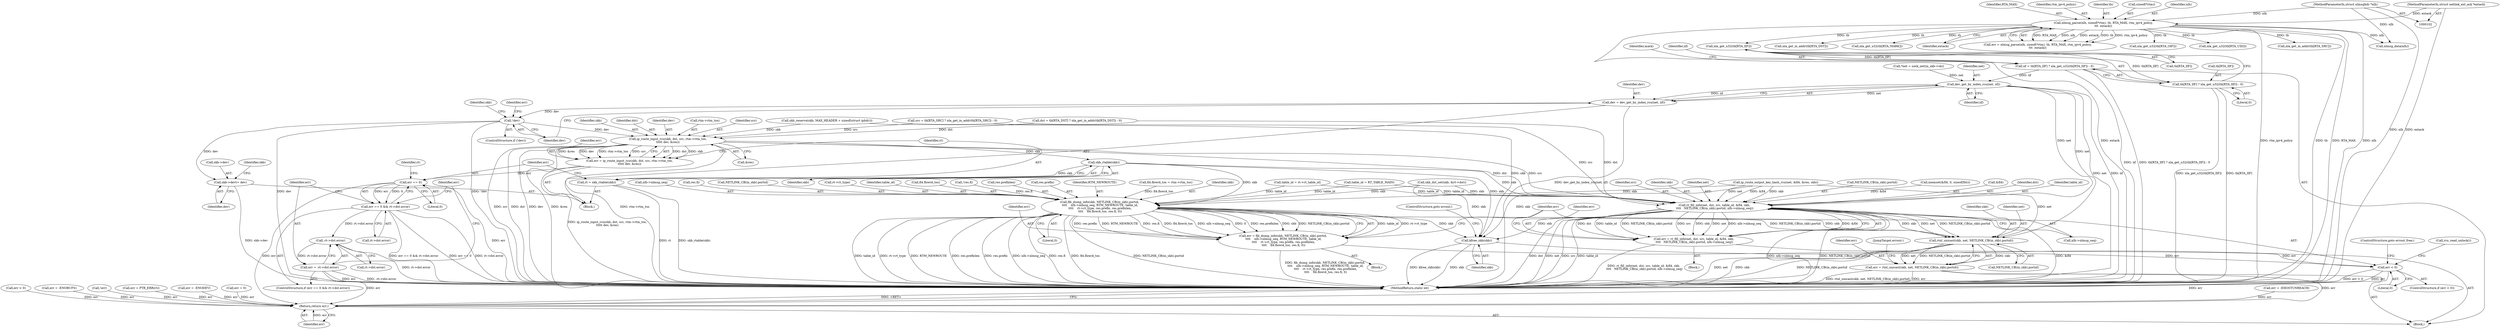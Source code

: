 digraph "0_linux_bc3aae2bbac46dd894c89db5d5e98f7f0ef9e205@array" {
"1000205" [label="(Call,nla_get_u32(tb[RTA_IIF]))"];
"1000141" [label="(Call,nlmsg_parse(nlh, sizeof(*rtm), tb, RTA_MAX, rtm_ipv4_policy,\n\t\t\t  extack))"];
"1000104" [label="(MethodParameterIn,struct nlmsghdr *nlh)"];
"1000105" [label="(MethodParameterIn,struct netlink_ext_ack *extack)"];
"1000199" [label="(Call,iif = tb[RTA_IIF] ? nla_get_u32(tb[RTA_IIF]) : 0)"];
"1000317" [label="(Call,dev_get_by_index_rcu(net, iif))"];
"1000315" [label="(Call,dev = dev_get_by_index_rcu(net, iif))"];
"1000321" [label="(Call,!dev)"];
"1000335" [label="(Call,skb->dev\t= dev)"];
"1000347" [label="(Call,ip_route_input_rcu(skb, dst, src, rtm->rtm_tos,\n\t\t\t\t\t dev, &res))"];
"1000345" [label="(Call,err = ip_route_input_rcu(skb, dst, src, rtm->rtm_tos,\n\t\t\t\t\t dev, &res))"];
"1000363" [label="(Call,err == 0)"];
"1000362" [label="(Call,err == 0 && rt->dst.error)"];
"1000373" [label="(Call,-rt->dst.error)"];
"1000371" [label="(Call,err = -rt->dst.error)"];
"1000526" [label="(Return,return err;)"];
"1000359" [label="(Call,skb_rtable(skb))"];
"1000357" [label="(Call,rt = skb_rtable(skb))"];
"1000464" [label="(Call,fib_dump_info(skb, NETLINK_CB(in_skb).portid,\n \t\t\t\t    nlh->nlmsg_seq, RTM_NEWROUTE, table_id,\n \t\t\t\t    rt->rt_type, res.prefix, res.prefixlen,\n \t\t\t\t    fl4.flowi4_tos, res.fi, 0))"];
"1000462" [label="(Call,err = fib_dump_info(skb, NETLINK_CB(in_skb).portid,\n \t\t\t\t    nlh->nlmsg_seq, RTM_NEWROUTE, table_id,\n \t\t\t\t    rt->rt_type, res.prefix, res.prefixlen,\n \t\t\t\t    fl4.flowi4_tos, res.fi, 0))"];
"1000511" [label="(Call,err < 0)"];
"1000518" [label="(Call,rtnl_unicast(skb, net, NETLINK_CB(in_skb).portid))"];
"1000516" [label="(Call,err = rtnl_unicast(skb, net, NETLINK_CB(in_skb).portid))"];
"1000530" [label="(Call,kfree_skb(skb))"];
"1000495" [label="(Call,rt_fill_info(net, dst, src, table_id, &fl4, skb,\n \t\t\t\t   NETLINK_CB(in_skb).portid, nlh->nlmsg_seq))"];
"1000493" [label="(Call,err = rt_fill_info(net, dst, src, table_id, &fl4, skb,\n \t\t\t\t   NETLINK_CB(in_skb).portid, nlh->nlmsg_seq))"];
"1000201" [label="(Call,tb[RTA_IIF] ? nla_get_u32(tb[RTA_IIF]) : 0)"];
"1000345" [label="(Call,err = ip_route_input_rcu(skb, dst, src, rtm->rtm_tos,\n\t\t\t\t\t dev, &res))"];
"1000519" [label="(Identifier,skb)"];
"1000498" [label="(Identifier,src)"];
"1000104" [label="(MethodParameterIn,struct nlmsghdr *nlh)"];
"1000438" [label="(Block,)"];
"1000105" [label="(MethodParameterIn,struct netlink_ext_ack *extack)"];
"1000351" [label="(Call,rtm->rtm_tos)"];
"1000194" [label="(Call,nla_get_in_addr(tb[RTA_DST]))"];
"1000280" [label="(Call,fl4.flowi4_tos = rtm->rtm_tos)"];
"1000457" [label="(Call,err = -EHOSTUNREACH)"];
"1000490" [label="(Literal,0)"];
"1000188" [label="(Call,dst = tb[RTA_DST] ? nla_get_in_addr(tb[RTA_DST]) : 0)"];
"1000355" [label="(Call,&res)"];
"1000321" [label="(Call,!dev)"];
"1000320" [label="(ControlStructure,if (!dev))"];
"1000368" [label="(Identifier,rt)"];
"1000361" [label="(ControlStructure,if (err == 0 && rt->dst.error))"];
"1000427" [label="(Call,table_id = rt->rt_table_id)"];
"1000316" [label="(Identifier,dev)"];
"1000530" [label="(Call,kfree_skb(skb))"];
"1000463" [label="(Identifier,err)"];
"1000331" [label="(Identifier,skb)"];
"1000362" [label="(Call,err == 0 && rt->dst.error)"];
"1000492" [label="(Block,)"];
"1000342" [label="(Identifier,skb)"];
"1000151" [label="(Call,err < 0)"];
"1000520" [label="(Identifier,net)"];
"1000502" [label="(Identifier,skb)"];
"1000496" [label="(Identifier,net)"];
"1000313" [label="(Block,)"];
"1000216" [label="(Call,nla_get_u32(tb[RTA_MARK]))"];
"1000527" [label="(Identifier,err)"];
"1000360" [label="(Identifier,skb)"];
"1000147" [label="(Identifier,RTA_MAX)"];
"1000148" [label="(Identifier,rtm_ipv4_policy)"];
"1000516" [label="(Call,err = rtnl_unicast(skb, net, NETLINK_CB(in_skb).portid))"];
"1000372" [label="(Identifier,err)"];
"1000319" [label="(Identifier,iif)"];
"1000510" [label="(ControlStructure,if (err < 0))"];
"1000106" [label="(Block,)"];
"1000177" [label="(Call,src = tb[RTA_SRC] ? nla_get_in_addr(tb[RTA_SRC]) : 0)"];
"1000359" [label="(Call,skb_rtable(skb))"];
"1000146" [label="(Identifier,tb)"];
"1000168" [label="(Call,err = -ENOBUFS)"];
"1000401" [label="(Call,skb_dst_set(skb, &rt->dst))"];
"1000512" [label="(Identifier,err)"];
"1000357" [label="(Call,rt = skb_rtable(skb))"];
"1000532" [label="(ControlStructure,goto errout;)"];
"1000474" [label="(Identifier,table_id)"];
"1000503" [label="(Call,NETLINK_CB(in_skb).portid)"];
"1000455" [label="(Call,!err)"];
"1000533" [label="(MethodReturn,static int)"];
"1000531" [label="(Identifier,skb)"];
"1000526" [label="(Return,return err;)"];
"1000149" [label="(Identifier,extack)"];
"1000315" [label="(Call,dev = dev_get_by_index_rcu(net, iif))"];
"1000139" [label="(Call,err = nlmsg_parse(nlh, sizeof(*rtm), tb, RTA_MAX, rtm_ipv4_policy,\n\t\t\t  extack))"];
"1000514" [label="(ControlStructure,goto errout_free;)"];
"1000374" [label="(Call,rt->dst.error)"];
"1000408" [label="(Identifier,err)"];
"1000108" [label="(Call,*net = sock_net(in_skb->sk))"];
"1000350" [label="(Identifier,src)"];
"1000484" [label="(Call,fl4.flowi4_tos)"];
"1000396" [label="(Call,err = PTR_ERR(rt))"];
"1000295" [label="(Call,nla_get_u32(tb[RTA_OIF]))"];
"1000440" [label="(Call,!res.fi)"];
"1000511" [label="(Call,err < 0)"];
"1000383" [label="(Call,ip_route_output_key_hash_rcu(net, &fl4, &res, skb))"];
"1000481" [label="(Call,res.prefixlen)"];
"1000513" [label="(Literal,0)"];
"1000206" [label="(Call,tb[RTA_IIF])"];
"1000318" [label="(Identifier,net)"];
"1000478" [label="(Call,res.prefix)"];
"1000473" [label="(Identifier,RTM_NEWROUTE)"];
"1000363" [label="(Call,err == 0)"];
"1000335" [label="(Call,skb->dev\t= dev)"];
"1000358" [label="(Identifier,rt)"];
"1000365" [label="(Literal,0)"];
"1000324" [label="(Call,err = -ENODEV)"];
"1000494" [label="(Identifier,err)"];
"1000371" [label="(Call,err = -rt->dst.error)"];
"1000325" [label="(Identifier,err)"];
"1000507" [label="(Call,nlh->nlmsg_seq)"];
"1000135" [label="(Call,table_id = RT_TABLE_MAIN)"];
"1000200" [label="(Identifier,iif)"];
"1000465" [label="(Identifier,skb)"];
"1000209" [label="(Literal,0)"];
"1000470" [label="(Call,nlh->nlmsg_seq)"];
"1000264" [label="(Call,memset(&fl4, 0, sizeof(fl4)))"];
"1000229" [label="(Call,nla_get_u32(tb[RTA_UID]))"];
"1000487" [label="(Call,res.fi)"];
"1000500" [label="(Call,&fl4)"];
"1000348" [label="(Identifier,skb)"];
"1000143" [label="(Call,sizeof(*rtm))"];
"1000339" [label="(Identifier,dev)"];
"1000521" [label="(Call,NETLINK_CB(in_skb).portid)"];
"1000258" [label="(Call,skb_reserve(skb, MAX_HEADER + sizeof(struct iphdr)))"];
"1000346" [label="(Identifier,err)"];
"1000322" [label="(Identifier,dev)"];
"1000349" [label="(Identifier,dst)"];
"1000464" [label="(Call,fib_dump_info(skb, NETLINK_CB(in_skb).portid,\n \t\t\t\t    nlh->nlmsg_seq, RTM_NEWROUTE, table_id,\n \t\t\t\t    rt->rt_type, res.prefix, res.prefixlen,\n \t\t\t\t    fl4.flowi4_tos, res.fi, 0))"];
"1000157" [label="(Call,nlmsg_data(nlh))"];
"1000354" [label="(Identifier,dev)"];
"1000211" [label="(Identifier,mark)"];
"1000517" [label="(Identifier,err)"];
"1000495" [label="(Call,rt_fill_info(net, dst, src, table_id, &fl4, skb,\n \t\t\t\t   NETLINK_CB(in_skb).portid, nlh->nlmsg_seq))"];
"1000183" [label="(Call,nla_get_in_addr(tb[RTA_SRC]))"];
"1000317" [label="(Call,dev_get_by_index_rcu(net, iif))"];
"1000373" [label="(Call,-rt->dst.error)"];
"1000462" [label="(Call,err = fib_dump_info(skb, NETLINK_CB(in_skb).portid,\n \t\t\t\t    nlh->nlmsg_seq, RTM_NEWROUTE, table_id,\n \t\t\t\t    rt->rt_type, res.prefix, res.prefixlen,\n \t\t\t\t    fl4.flowi4_tos, res.fi, 0))"];
"1000336" [label="(Call,skb->dev)"];
"1000201" [label="(Call,tb[RTA_IIF] ? nla_get_u32(tb[RTA_IIF]) : 0)"];
"1000525" [label="(JumpTarget,errout:)"];
"1000202" [label="(Call,tb[RTA_IIF])"];
"1000515" [label="(Call,rcu_read_unlock())"];
"1000199" [label="(Call,iif = tb[RTA_IIF] ? nla_get_u32(tb[RTA_IIF]) : 0)"];
"1000205" [label="(Call,nla_get_u32(tb[RTA_IIF]))"];
"1000390" [label="(Call,err = 0)"];
"1000466" [label="(Call,NETLINK_CB(in_skb).portid)"];
"1000493" [label="(Call,err = rt_fill_info(net, dst, src, table_id, &fl4, skb,\n \t\t\t\t   NETLINK_CB(in_skb).portid, nlh->nlmsg_seq))"];
"1000518" [label="(Call,rtnl_unicast(skb, net, NETLINK_CB(in_skb).portid))"];
"1000497" [label="(Identifier,dst)"];
"1000142" [label="(Identifier,nlh)"];
"1000499" [label="(Identifier,table_id)"];
"1000347" [label="(Call,ip_route_input_rcu(skb, dst, src, rtm->rtm_tos,\n\t\t\t\t\t dev, &res))"];
"1000141" [label="(Call,nlmsg_parse(nlh, sizeof(*rtm), tb, RTA_MAX, rtm_ipv4_policy,\n\t\t\t  extack))"];
"1000366" [label="(Call,rt->dst.error)"];
"1000475" [label="(Call,rt->rt_type)"];
"1000364" [label="(Identifier,err)"];
"1000205" -> "1000201"  [label="AST: "];
"1000205" -> "1000206"  [label="CFG: "];
"1000206" -> "1000205"  [label="AST: "];
"1000201" -> "1000205"  [label="CFG: "];
"1000205" -> "1000199"  [label="DDG: tb[RTA_IIF]"];
"1000205" -> "1000201"  [label="DDG: tb[RTA_IIF]"];
"1000141" -> "1000205"  [label="DDG: tb"];
"1000141" -> "1000139"  [label="AST: "];
"1000141" -> "1000149"  [label="CFG: "];
"1000142" -> "1000141"  [label="AST: "];
"1000143" -> "1000141"  [label="AST: "];
"1000146" -> "1000141"  [label="AST: "];
"1000147" -> "1000141"  [label="AST: "];
"1000148" -> "1000141"  [label="AST: "];
"1000149" -> "1000141"  [label="AST: "];
"1000139" -> "1000141"  [label="CFG: "];
"1000141" -> "1000533"  [label="DDG: nlh"];
"1000141" -> "1000533"  [label="DDG: extack"];
"1000141" -> "1000533"  [label="DDG: rtm_ipv4_policy"];
"1000141" -> "1000533"  [label="DDG: tb"];
"1000141" -> "1000533"  [label="DDG: RTA_MAX"];
"1000141" -> "1000139"  [label="DDG: RTA_MAX"];
"1000141" -> "1000139"  [label="DDG: nlh"];
"1000141" -> "1000139"  [label="DDG: extack"];
"1000141" -> "1000139"  [label="DDG: tb"];
"1000141" -> "1000139"  [label="DDG: rtm_ipv4_policy"];
"1000104" -> "1000141"  [label="DDG: nlh"];
"1000105" -> "1000141"  [label="DDG: extack"];
"1000141" -> "1000157"  [label="DDG: nlh"];
"1000141" -> "1000183"  [label="DDG: tb"];
"1000141" -> "1000194"  [label="DDG: tb"];
"1000141" -> "1000216"  [label="DDG: tb"];
"1000141" -> "1000229"  [label="DDG: tb"];
"1000141" -> "1000295"  [label="DDG: tb"];
"1000104" -> "1000102"  [label="AST: "];
"1000104" -> "1000533"  [label="DDG: nlh"];
"1000104" -> "1000157"  [label="DDG: nlh"];
"1000105" -> "1000102"  [label="AST: "];
"1000105" -> "1000533"  [label="DDG: extack"];
"1000199" -> "1000106"  [label="AST: "];
"1000199" -> "1000201"  [label="CFG: "];
"1000200" -> "1000199"  [label="AST: "];
"1000201" -> "1000199"  [label="AST: "];
"1000211" -> "1000199"  [label="CFG: "];
"1000199" -> "1000533"  [label="DDG: tb[RTA_IIF] ? nla_get_u32(tb[RTA_IIF]) : 0"];
"1000199" -> "1000533"  [label="DDG: iif"];
"1000199" -> "1000317"  [label="DDG: iif"];
"1000317" -> "1000315"  [label="AST: "];
"1000317" -> "1000319"  [label="CFG: "];
"1000318" -> "1000317"  [label="AST: "];
"1000319" -> "1000317"  [label="AST: "];
"1000315" -> "1000317"  [label="CFG: "];
"1000317" -> "1000533"  [label="DDG: net"];
"1000317" -> "1000533"  [label="DDG: iif"];
"1000317" -> "1000315"  [label="DDG: net"];
"1000317" -> "1000315"  [label="DDG: iif"];
"1000108" -> "1000317"  [label="DDG: net"];
"1000317" -> "1000495"  [label="DDG: net"];
"1000317" -> "1000518"  [label="DDG: net"];
"1000315" -> "1000313"  [label="AST: "];
"1000316" -> "1000315"  [label="AST: "];
"1000322" -> "1000315"  [label="CFG: "];
"1000315" -> "1000533"  [label="DDG: dev_get_by_index_rcu(net, iif)"];
"1000315" -> "1000321"  [label="DDG: dev"];
"1000321" -> "1000320"  [label="AST: "];
"1000321" -> "1000322"  [label="CFG: "];
"1000322" -> "1000321"  [label="AST: "];
"1000325" -> "1000321"  [label="CFG: "];
"1000331" -> "1000321"  [label="CFG: "];
"1000321" -> "1000533"  [label="DDG: dev"];
"1000321" -> "1000533"  [label="DDG: !dev"];
"1000321" -> "1000335"  [label="DDG: dev"];
"1000321" -> "1000347"  [label="DDG: dev"];
"1000335" -> "1000313"  [label="AST: "];
"1000335" -> "1000339"  [label="CFG: "];
"1000336" -> "1000335"  [label="AST: "];
"1000339" -> "1000335"  [label="AST: "];
"1000342" -> "1000335"  [label="CFG: "];
"1000335" -> "1000533"  [label="DDG: skb->dev"];
"1000347" -> "1000345"  [label="AST: "];
"1000347" -> "1000355"  [label="CFG: "];
"1000348" -> "1000347"  [label="AST: "];
"1000349" -> "1000347"  [label="AST: "];
"1000350" -> "1000347"  [label="AST: "];
"1000351" -> "1000347"  [label="AST: "];
"1000354" -> "1000347"  [label="AST: "];
"1000355" -> "1000347"  [label="AST: "];
"1000345" -> "1000347"  [label="CFG: "];
"1000347" -> "1000533"  [label="DDG: dst"];
"1000347" -> "1000533"  [label="DDG: rtm->rtm_tos"];
"1000347" -> "1000533"  [label="DDG: src"];
"1000347" -> "1000533"  [label="DDG: dev"];
"1000347" -> "1000533"  [label="DDG: &res"];
"1000347" -> "1000345"  [label="DDG: dst"];
"1000347" -> "1000345"  [label="DDG: skb"];
"1000347" -> "1000345"  [label="DDG: &res"];
"1000347" -> "1000345"  [label="DDG: dev"];
"1000347" -> "1000345"  [label="DDG: rtm->rtm_tos"];
"1000347" -> "1000345"  [label="DDG: src"];
"1000258" -> "1000347"  [label="DDG: skb"];
"1000188" -> "1000347"  [label="DDG: dst"];
"1000177" -> "1000347"  [label="DDG: src"];
"1000347" -> "1000359"  [label="DDG: skb"];
"1000347" -> "1000495"  [label="DDG: dst"];
"1000347" -> "1000495"  [label="DDG: src"];
"1000345" -> "1000313"  [label="AST: "];
"1000346" -> "1000345"  [label="AST: "];
"1000358" -> "1000345"  [label="CFG: "];
"1000345" -> "1000533"  [label="DDG: ip_route_input_rcu(skb, dst, src, rtm->rtm_tos,\n\t\t\t\t\t dev, &res)"];
"1000345" -> "1000363"  [label="DDG: err"];
"1000363" -> "1000362"  [label="AST: "];
"1000363" -> "1000365"  [label="CFG: "];
"1000364" -> "1000363"  [label="AST: "];
"1000365" -> "1000363"  [label="AST: "];
"1000368" -> "1000363"  [label="CFG: "];
"1000362" -> "1000363"  [label="CFG: "];
"1000363" -> "1000533"  [label="DDG: err"];
"1000363" -> "1000362"  [label="DDG: err"];
"1000363" -> "1000362"  [label="DDG: 0"];
"1000363" -> "1000526"  [label="DDG: err"];
"1000362" -> "1000361"  [label="AST: "];
"1000362" -> "1000366"  [label="CFG: "];
"1000366" -> "1000362"  [label="AST: "];
"1000372" -> "1000362"  [label="CFG: "];
"1000408" -> "1000362"  [label="CFG: "];
"1000362" -> "1000533"  [label="DDG: rt->dst.error"];
"1000362" -> "1000533"  [label="DDG: err == 0 && rt->dst.error"];
"1000362" -> "1000533"  [label="DDG: err == 0"];
"1000362" -> "1000373"  [label="DDG: rt->dst.error"];
"1000373" -> "1000371"  [label="AST: "];
"1000373" -> "1000374"  [label="CFG: "];
"1000374" -> "1000373"  [label="AST: "];
"1000371" -> "1000373"  [label="CFG: "];
"1000373" -> "1000533"  [label="DDG: rt->dst.error"];
"1000373" -> "1000371"  [label="DDG: rt->dst.error"];
"1000371" -> "1000361"  [label="AST: "];
"1000372" -> "1000371"  [label="AST: "];
"1000408" -> "1000371"  [label="CFG: "];
"1000371" -> "1000533"  [label="DDG: -rt->dst.error"];
"1000371" -> "1000533"  [label="DDG: err"];
"1000371" -> "1000526"  [label="DDG: err"];
"1000526" -> "1000106"  [label="AST: "];
"1000526" -> "1000527"  [label="CFG: "];
"1000527" -> "1000526"  [label="AST: "];
"1000533" -> "1000526"  [label="CFG: "];
"1000526" -> "1000533"  [label="DDG: <RET>"];
"1000527" -> "1000526"  [label="DDG: err"];
"1000396" -> "1000526"  [label="DDG: err"];
"1000168" -> "1000526"  [label="DDG: err"];
"1000151" -> "1000526"  [label="DDG: err"];
"1000324" -> "1000526"  [label="DDG: err"];
"1000390" -> "1000526"  [label="DDG: err"];
"1000455" -> "1000526"  [label="DDG: err"];
"1000511" -> "1000526"  [label="DDG: err"];
"1000457" -> "1000526"  [label="DDG: err"];
"1000516" -> "1000526"  [label="DDG: err"];
"1000359" -> "1000357"  [label="AST: "];
"1000359" -> "1000360"  [label="CFG: "];
"1000360" -> "1000359"  [label="AST: "];
"1000357" -> "1000359"  [label="CFG: "];
"1000359" -> "1000357"  [label="DDG: skb"];
"1000359" -> "1000464"  [label="DDG: skb"];
"1000359" -> "1000495"  [label="DDG: skb"];
"1000359" -> "1000530"  [label="DDG: skb"];
"1000357" -> "1000313"  [label="AST: "];
"1000358" -> "1000357"  [label="AST: "];
"1000364" -> "1000357"  [label="CFG: "];
"1000357" -> "1000533"  [label="DDG: rt"];
"1000357" -> "1000533"  [label="DDG: skb_rtable(skb)"];
"1000464" -> "1000462"  [label="AST: "];
"1000464" -> "1000490"  [label="CFG: "];
"1000465" -> "1000464"  [label="AST: "];
"1000466" -> "1000464"  [label="AST: "];
"1000470" -> "1000464"  [label="AST: "];
"1000473" -> "1000464"  [label="AST: "];
"1000474" -> "1000464"  [label="AST: "];
"1000475" -> "1000464"  [label="AST: "];
"1000478" -> "1000464"  [label="AST: "];
"1000481" -> "1000464"  [label="AST: "];
"1000484" -> "1000464"  [label="AST: "];
"1000487" -> "1000464"  [label="AST: "];
"1000490" -> "1000464"  [label="AST: "];
"1000462" -> "1000464"  [label="CFG: "];
"1000464" -> "1000533"  [label="DDG: table_id"];
"1000464" -> "1000533"  [label="DDG: rt->rt_type"];
"1000464" -> "1000533"  [label="DDG: RTM_NEWROUTE"];
"1000464" -> "1000533"  [label="DDG: res.prefixlen"];
"1000464" -> "1000533"  [label="DDG: res.prefix"];
"1000464" -> "1000533"  [label="DDG: nlh->nlmsg_seq"];
"1000464" -> "1000533"  [label="DDG: res.fi"];
"1000464" -> "1000533"  [label="DDG: fl4.flowi4_tos"];
"1000464" -> "1000533"  [label="DDG: NETLINK_CB(in_skb).portid"];
"1000464" -> "1000462"  [label="DDG: table_id"];
"1000464" -> "1000462"  [label="DDG: rt->rt_type"];
"1000464" -> "1000462"  [label="DDG: res.prefix"];
"1000464" -> "1000462"  [label="DDG: RTM_NEWROUTE"];
"1000464" -> "1000462"  [label="DDG: res.fi"];
"1000464" -> "1000462"  [label="DDG: fl4.flowi4_tos"];
"1000464" -> "1000462"  [label="DDG: nlh->nlmsg_seq"];
"1000464" -> "1000462"  [label="DDG: 0"];
"1000464" -> "1000462"  [label="DDG: res.prefixlen"];
"1000464" -> "1000462"  [label="DDG: skb"];
"1000464" -> "1000462"  [label="DDG: NETLINK_CB(in_skb).portid"];
"1000383" -> "1000464"  [label="DDG: skb"];
"1000401" -> "1000464"  [label="DDG: skb"];
"1000427" -> "1000464"  [label="DDG: table_id"];
"1000135" -> "1000464"  [label="DDG: table_id"];
"1000280" -> "1000464"  [label="DDG: fl4.flowi4_tos"];
"1000440" -> "1000464"  [label="DDG: res.fi"];
"1000464" -> "1000518"  [label="DDG: skb"];
"1000464" -> "1000518"  [label="DDG: NETLINK_CB(in_skb).portid"];
"1000464" -> "1000530"  [label="DDG: skb"];
"1000462" -> "1000438"  [label="AST: "];
"1000463" -> "1000462"  [label="AST: "];
"1000512" -> "1000462"  [label="CFG: "];
"1000462" -> "1000533"  [label="DDG: fib_dump_info(skb, NETLINK_CB(in_skb).portid,\n \t\t\t\t    nlh->nlmsg_seq, RTM_NEWROUTE, table_id,\n \t\t\t\t    rt->rt_type, res.prefix, res.prefixlen,\n \t\t\t\t    fl4.flowi4_tos, res.fi, 0)"];
"1000462" -> "1000511"  [label="DDG: err"];
"1000511" -> "1000510"  [label="AST: "];
"1000511" -> "1000513"  [label="CFG: "];
"1000512" -> "1000511"  [label="AST: "];
"1000513" -> "1000511"  [label="AST: "];
"1000514" -> "1000511"  [label="CFG: "];
"1000515" -> "1000511"  [label="CFG: "];
"1000511" -> "1000533"  [label="DDG: err < 0"];
"1000511" -> "1000533"  [label="DDG: err"];
"1000493" -> "1000511"  [label="DDG: err"];
"1000518" -> "1000516"  [label="AST: "];
"1000518" -> "1000521"  [label="CFG: "];
"1000519" -> "1000518"  [label="AST: "];
"1000520" -> "1000518"  [label="AST: "];
"1000521" -> "1000518"  [label="AST: "];
"1000516" -> "1000518"  [label="CFG: "];
"1000518" -> "1000533"  [label="DDG: net"];
"1000518" -> "1000533"  [label="DDG: skb"];
"1000518" -> "1000533"  [label="DDG: NETLINK_CB(in_skb).portid"];
"1000518" -> "1000516"  [label="DDG: skb"];
"1000518" -> "1000516"  [label="DDG: net"];
"1000518" -> "1000516"  [label="DDG: NETLINK_CB(in_skb).portid"];
"1000495" -> "1000518"  [label="DDG: skb"];
"1000495" -> "1000518"  [label="DDG: net"];
"1000495" -> "1000518"  [label="DDG: NETLINK_CB(in_skb).portid"];
"1000383" -> "1000518"  [label="DDG: net"];
"1000516" -> "1000106"  [label="AST: "];
"1000517" -> "1000516"  [label="AST: "];
"1000525" -> "1000516"  [label="CFG: "];
"1000516" -> "1000533"  [label="DDG: rtnl_unicast(skb, net, NETLINK_CB(in_skb).portid)"];
"1000516" -> "1000533"  [label="DDG: err"];
"1000530" -> "1000106"  [label="AST: "];
"1000530" -> "1000531"  [label="CFG: "];
"1000531" -> "1000530"  [label="AST: "];
"1000532" -> "1000530"  [label="CFG: "];
"1000530" -> "1000533"  [label="DDG: skb"];
"1000530" -> "1000533"  [label="DDG: kfree_skb(skb)"];
"1000258" -> "1000530"  [label="DDG: skb"];
"1000383" -> "1000530"  [label="DDG: skb"];
"1000401" -> "1000530"  [label="DDG: skb"];
"1000495" -> "1000530"  [label="DDG: skb"];
"1000495" -> "1000493"  [label="AST: "];
"1000495" -> "1000507"  [label="CFG: "];
"1000496" -> "1000495"  [label="AST: "];
"1000497" -> "1000495"  [label="AST: "];
"1000498" -> "1000495"  [label="AST: "];
"1000499" -> "1000495"  [label="AST: "];
"1000500" -> "1000495"  [label="AST: "];
"1000502" -> "1000495"  [label="AST: "];
"1000503" -> "1000495"  [label="AST: "];
"1000507" -> "1000495"  [label="AST: "];
"1000493" -> "1000495"  [label="CFG: "];
"1000495" -> "1000533"  [label="DDG: net"];
"1000495" -> "1000533"  [label="DDG: src"];
"1000495" -> "1000533"  [label="DDG: nlh->nlmsg_seq"];
"1000495" -> "1000533"  [label="DDG: NETLINK_CB(in_skb).portid"];
"1000495" -> "1000533"  [label="DDG: dst"];
"1000495" -> "1000533"  [label="DDG: table_id"];
"1000495" -> "1000533"  [label="DDG: &fl4"];
"1000495" -> "1000493"  [label="DDG: dst"];
"1000495" -> "1000493"  [label="DDG: table_id"];
"1000495" -> "1000493"  [label="DDG: NETLINK_CB(in_skb).portid"];
"1000495" -> "1000493"  [label="DDG: src"];
"1000495" -> "1000493"  [label="DDG: skb"];
"1000495" -> "1000493"  [label="DDG: net"];
"1000495" -> "1000493"  [label="DDG: nlh->nlmsg_seq"];
"1000495" -> "1000493"  [label="DDG: &fl4"];
"1000383" -> "1000495"  [label="DDG: net"];
"1000383" -> "1000495"  [label="DDG: &fl4"];
"1000383" -> "1000495"  [label="DDG: skb"];
"1000188" -> "1000495"  [label="DDG: dst"];
"1000177" -> "1000495"  [label="DDG: src"];
"1000427" -> "1000495"  [label="DDG: table_id"];
"1000135" -> "1000495"  [label="DDG: table_id"];
"1000264" -> "1000495"  [label="DDG: &fl4"];
"1000401" -> "1000495"  [label="DDG: skb"];
"1000493" -> "1000492"  [label="AST: "];
"1000494" -> "1000493"  [label="AST: "];
"1000512" -> "1000493"  [label="CFG: "];
"1000493" -> "1000533"  [label="DDG: rt_fill_info(net, dst, src, table_id, &fl4, skb,\n \t\t\t\t   NETLINK_CB(in_skb).portid, nlh->nlmsg_seq)"];
"1000201" -> "1000209"  [label="CFG: "];
"1000202" -> "1000201"  [label="AST: "];
"1000209" -> "1000201"  [label="AST: "];
"1000201" -> "1000533"  [label="DDG: nla_get_u32(tb[RTA_IIF])"];
"1000201" -> "1000533"  [label="DDG: tb[RTA_IIF]"];
}
